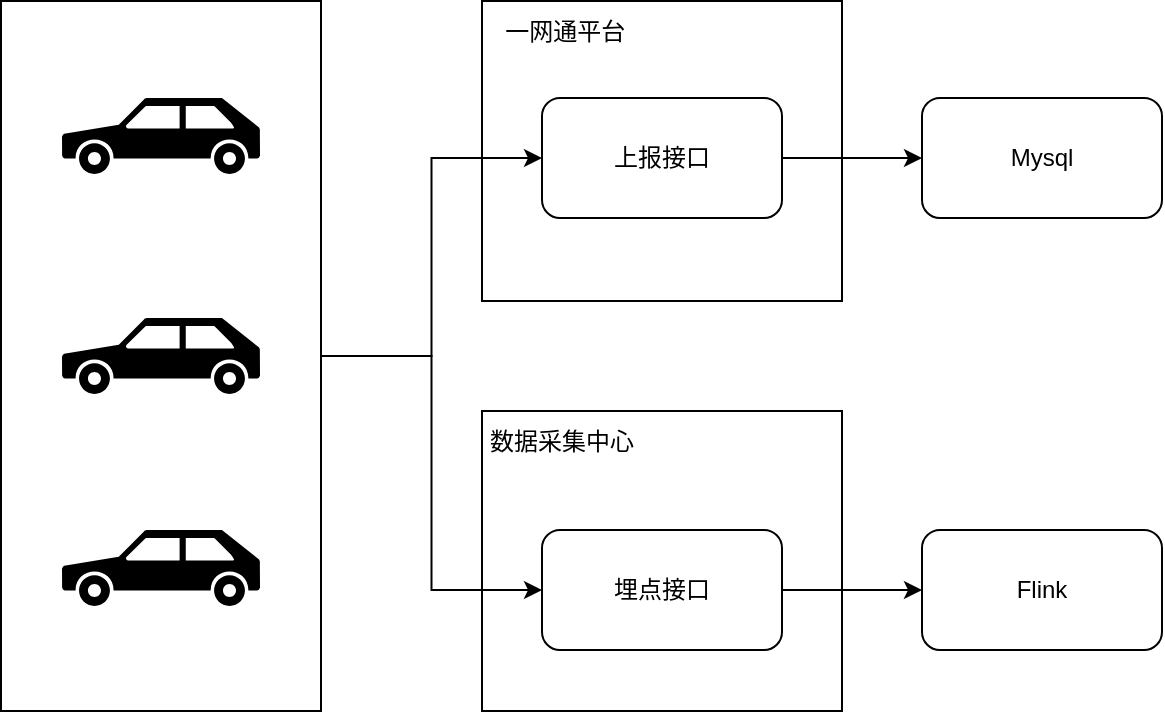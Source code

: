 <mxfile version="24.7.7">
  <diagram name="第 1 页" id="SEnRa2Ev04jxgcFqGOmg">
    <mxGraphModel dx="2213" dy="749" grid="1" gridSize="10" guides="1" tooltips="1" connect="1" arrows="1" fold="1" page="1" pageScale="1" pageWidth="827" pageHeight="1169" math="0" shadow="0">
      <root>
        <mxCell id="0" />
        <mxCell id="1" parent="0" />
        <mxCell id="ja-0hPlAd0MBnEh-3c65-3" value="" style="rounded=0;whiteSpace=wrap;html=1;" vertex="1" parent="1">
          <mxGeometry x="90" y="131.5" width="180" height="150" as="geometry" />
        </mxCell>
        <mxCell id="ja-0hPlAd0MBnEh-3c65-6" value="" style="rounded=0;whiteSpace=wrap;html=1;" vertex="1" parent="1">
          <mxGeometry x="90" y="336.5" width="180" height="150" as="geometry" />
        </mxCell>
        <mxCell id="ja-0hPlAd0MBnEh-3c65-17" style="edgeStyle=orthogonalEdgeStyle;rounded=0;orthogonalLoop=1;jettySize=auto;html=1;exitX=1;exitY=0.5;exitDx=0;exitDy=0;" edge="1" parent="1" source="ja-0hPlAd0MBnEh-3c65-15" target="ja-0hPlAd0MBnEh-3c65-1">
          <mxGeometry relative="1" as="geometry" />
        </mxCell>
        <mxCell id="ja-0hPlAd0MBnEh-3c65-18" style="edgeStyle=orthogonalEdgeStyle;rounded=0;orthogonalLoop=1;jettySize=auto;html=1;exitX=1;exitY=0.5;exitDx=0;exitDy=0;entryX=0;entryY=0.5;entryDx=0;entryDy=0;" edge="1" parent="1" source="ja-0hPlAd0MBnEh-3c65-15" target="ja-0hPlAd0MBnEh-3c65-8">
          <mxGeometry relative="1" as="geometry" />
        </mxCell>
        <mxCell id="ja-0hPlAd0MBnEh-3c65-15" value="" style="rounded=0;whiteSpace=wrap;html=1;" vertex="1" parent="1">
          <mxGeometry x="-150.5" y="131.5" width="160" height="355" as="geometry" />
        </mxCell>
        <mxCell id="ja-0hPlAd0MBnEh-3c65-25" style="edgeStyle=orthogonalEdgeStyle;rounded=0;orthogonalLoop=1;jettySize=auto;html=1;exitX=1;exitY=0.5;exitDx=0;exitDy=0;" edge="1" parent="1" source="ja-0hPlAd0MBnEh-3c65-1" target="ja-0hPlAd0MBnEh-3c65-24">
          <mxGeometry relative="1" as="geometry" />
        </mxCell>
        <mxCell id="ja-0hPlAd0MBnEh-3c65-1" value="上报接口" style="rounded=1;whiteSpace=wrap;html=1;" vertex="1" parent="1">
          <mxGeometry x="120" y="180" width="120" height="60" as="geometry" />
        </mxCell>
        <mxCell id="ja-0hPlAd0MBnEh-3c65-4" value="&amp;nbsp;一网通平台" style="text;html=1;align=center;verticalAlign=middle;whiteSpace=wrap;rounded=0;" vertex="1" parent="1">
          <mxGeometry x="90" y="131.5" width="80" height="30" as="geometry" />
        </mxCell>
        <mxCell id="ja-0hPlAd0MBnEh-3c65-7" value="数据采集中心" style="text;html=1;align=center;verticalAlign=middle;whiteSpace=wrap;rounded=0;" vertex="1" parent="1">
          <mxGeometry x="90" y="336.5" width="80" height="30" as="geometry" />
        </mxCell>
        <mxCell id="ja-0hPlAd0MBnEh-3c65-21" style="edgeStyle=orthogonalEdgeStyle;rounded=0;orthogonalLoop=1;jettySize=auto;html=1;exitX=1;exitY=0.5;exitDx=0;exitDy=0;" edge="1" parent="1" source="ja-0hPlAd0MBnEh-3c65-8" target="ja-0hPlAd0MBnEh-3c65-20">
          <mxGeometry relative="1" as="geometry" />
        </mxCell>
        <mxCell id="ja-0hPlAd0MBnEh-3c65-8" value="埋点接口" style="rounded=1;whiteSpace=wrap;html=1;" vertex="1" parent="1">
          <mxGeometry x="120" y="396" width="120" height="60" as="geometry" />
        </mxCell>
        <mxCell id="ja-0hPlAd0MBnEh-3c65-12" value="" style="shape=mxgraph.signs.transportation.car_3;html=1;pointerEvents=1;fillColor=#000000;strokeColor=none;verticalLabelPosition=bottom;verticalAlign=top;align=center;sketch=0;" vertex="1" parent="1">
          <mxGeometry x="-120" y="180" width="99" height="38" as="geometry" />
        </mxCell>
        <mxCell id="ja-0hPlAd0MBnEh-3c65-13" value="" style="shape=mxgraph.signs.transportation.car_3;html=1;pointerEvents=1;fillColor=#000000;strokeColor=none;verticalLabelPosition=bottom;verticalAlign=top;align=center;sketch=0;" vertex="1" parent="1">
          <mxGeometry x="-120" y="290" width="99" height="38" as="geometry" />
        </mxCell>
        <mxCell id="ja-0hPlAd0MBnEh-3c65-14" value="" style="shape=mxgraph.signs.transportation.car_3;html=1;pointerEvents=1;fillColor=#000000;strokeColor=none;verticalLabelPosition=bottom;verticalAlign=top;align=center;sketch=0;" vertex="1" parent="1">
          <mxGeometry x="-120" y="396" width="99" height="38" as="geometry" />
        </mxCell>
        <mxCell id="ja-0hPlAd0MBnEh-3c65-20" value="Flink" style="rounded=1;whiteSpace=wrap;html=1;" vertex="1" parent="1">
          <mxGeometry x="310" y="396" width="120" height="60" as="geometry" />
        </mxCell>
        <mxCell id="ja-0hPlAd0MBnEh-3c65-24" value="Mysql" style="rounded=1;whiteSpace=wrap;html=1;" vertex="1" parent="1">
          <mxGeometry x="310" y="180" width="120" height="60" as="geometry" />
        </mxCell>
      </root>
    </mxGraphModel>
  </diagram>
</mxfile>
